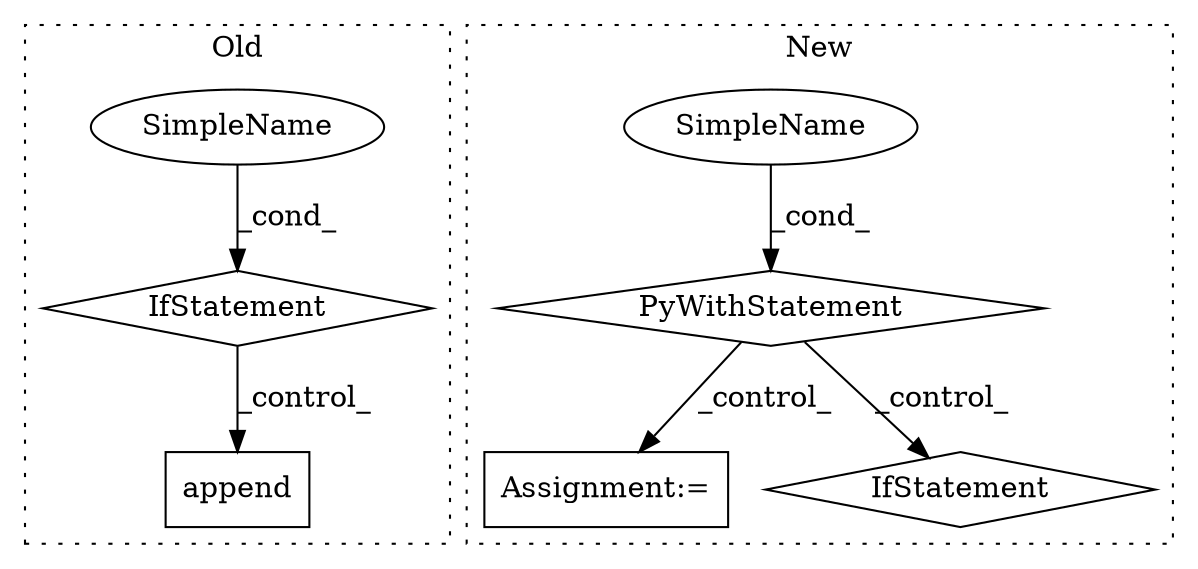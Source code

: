 digraph G {
subgraph cluster0 {
1 [label="append" a="32" s="10691,10713" l="7,1" shape="box"];
5 [label="IfStatement" a="25" s="10642,10669" l="4,2" shape="diamond"];
6 [label="SimpleName" a="42" s="" l="" shape="ellipse"];
label = "Old";
style="dotted";
}
subgraph cluster1 {
2 [label="PyWithStatement" a="104" s="10853,10895" l="10,2" shape="diamond"];
3 [label="Assignment:=" a="7" s="11038" l="1" shape="box"];
4 [label="SimpleName" a="42" s="" l="" shape="ellipse"];
7 [label="IfStatement" a="25" s="10920" l="3" shape="diamond"];
label = "New";
style="dotted";
}
2 -> 3 [label="_control_"];
2 -> 7 [label="_control_"];
4 -> 2 [label="_cond_"];
5 -> 1 [label="_control_"];
6 -> 5 [label="_cond_"];
}